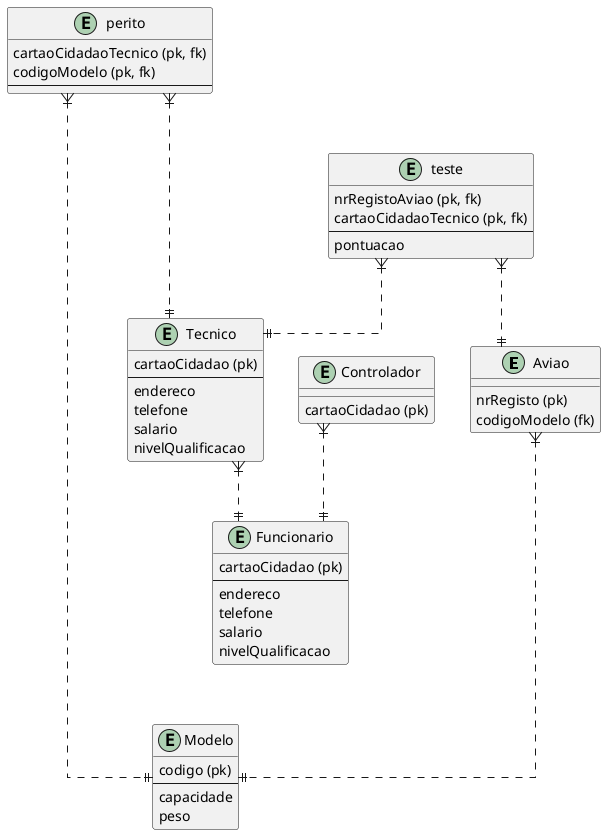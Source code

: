@startuml
skinparam linetype ortho

entity Aviao {
    nrRegisto (pk)
    codigoModelo (fk)
}
entity Modelo {
    codigo (pk)
    --
    capacidade
    peso
}
entity Tecnico {
    cartaoCidadao (pk)
    --
    endereco
    telefone
    salario
    nivelQualificacao
}
entity Controlador {
     cartaoCidadao (pk)
}
entity Funcionario {
    cartaoCidadao (pk)
    --
    endereco
    telefone
    salario
    nivelQualificacao
}

entity teste {
    nrRegistoAviao (pk, fk)
    cartaoCidadaoTecnico (pk, fk)
    --
    pontuacao
}
entity perito {
    cartaoCidadaoTecnico (pk, fk)
    codigoModelo (pk, fk)
    --
}

teste }|..|| Aviao
teste }|..|| Tecnico
perito }|...|| Tecnico
perito }|..|| Modelo
Tecnico }|..|| Funcionario
Controlador }|..|| Funcionario
Aviao }|...|| Modelo

@enduml